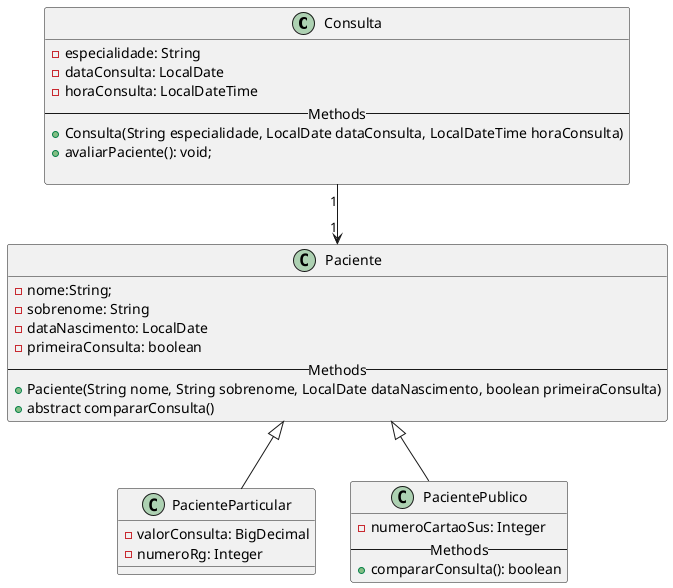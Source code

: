 @startuml

class Consulta{
- especialidade: String
- dataConsulta: LocalDate
- horaConsulta: LocalDateTime
-- Methods --
+   Consulta(String especialidade, LocalDate dataConsulta, LocalDateTime horaConsulta)
+ avaliarPaciente(): void;

}

class Paciente{
- nome:String;
- sobrenome: String
- dataNascimento: LocalDate
- primeiraConsulta: boolean
-- Methods --
+   Paciente(String nome, String sobrenome, LocalDate dataNascimento, boolean primeiraConsulta)
+  abstract compararConsulta()
}



class PacienteParticular{
- valorConsulta: BigDecimal
- numeroRg: Integer
}

class PacientePublico{
- numeroCartaoSus: Integer
-- Methods --
+compararConsulta(): boolean
}
Consulta "1" --> "1" Paciente

Paciente ^-- PacienteParticular
Paciente  ^-- PacientePublico
@enduml